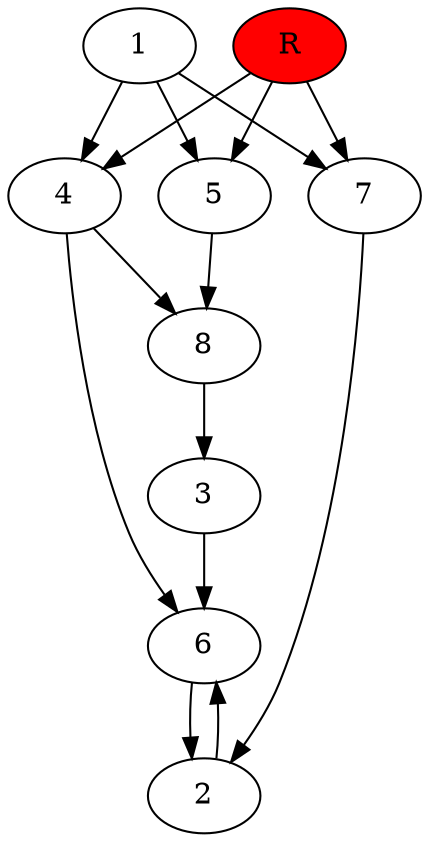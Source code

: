 digraph prb23785 {
	1
	2
	3
	4
	5
	6
	7
	8
	R [fillcolor="#ff0000" style=filled]
	1 -> 4
	1 -> 5
	1 -> 7
	2 -> 6
	3 -> 6
	4 -> 6
	4 -> 8
	5 -> 8
	6 -> 2
	7 -> 2
	8 -> 3
	R -> 4
	R -> 5
	R -> 7
}
